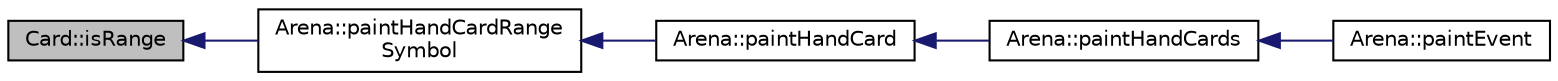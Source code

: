digraph "Card::isRange"
{
  bgcolor="transparent";
  edge [fontname="Helvetica",fontsize="10",labelfontname="Helvetica",labelfontsize="10"];
  node [fontname="Helvetica",fontsize="10",shape=record];
  rankdir="LR";
  Node71 [label="Card::isRange",height=0.2,width=0.4,color="black", fillcolor="grey75", style="filled", fontcolor="black"];
  Node71 -> Node72 [dir="back",color="midnightblue",fontsize="10",style="solid",fontname="Helvetica"];
  Node72 [label="Arena::paintHandCardRange\lSymbol",height=0.2,width=0.4,color="black",URL="$classArena.html#adf3ddc7b02ab7dac33d625437539324f"];
  Node72 -> Node73 [dir="back",color="midnightblue",fontsize="10",style="solid",fontname="Helvetica"];
  Node73 [label="Arena::paintHandCard",height=0.2,width=0.4,color="black",URL="$classArena.html#a26fe4f31361aeec54d6a0de8f2db006c"];
  Node73 -> Node74 [dir="back",color="midnightblue",fontsize="10",style="solid",fontname="Helvetica"];
  Node74 [label="Arena::paintHandCards",height=0.2,width=0.4,color="black",URL="$classArena.html#a810e551c6bbd182f6a68a4f6caf303ab"];
  Node74 -> Node75 [dir="back",color="midnightblue",fontsize="10",style="solid",fontname="Helvetica"];
  Node75 [label="Arena::paintEvent",height=0.2,width=0.4,color="black",URL="$classArena.html#a4c569be6d5527861c63e1b2bf0016e95",tooltip="Hauptzeichenevent, welche das gesamte Spielfeld inklusive aller Objekte zeichnet. ..."];
}
